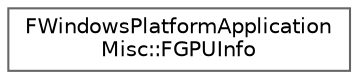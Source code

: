 digraph "Graphical Class Hierarchy"
{
 // INTERACTIVE_SVG=YES
 // LATEX_PDF_SIZE
  bgcolor="transparent";
  edge [fontname=Helvetica,fontsize=10,labelfontname=Helvetica,labelfontsize=10];
  node [fontname=Helvetica,fontsize=10,shape=box,height=0.2,width=0.4];
  rankdir="LR";
  Node0 [id="Node000000",label="FWindowsPlatformApplication\lMisc::FGPUInfo",height=0.2,width=0.4,color="grey40", fillcolor="white", style="filled",URL="$de/d16/structFWindowsPlatformApplicationMisc_1_1FGPUInfo.html",tooltip=" "];
}
